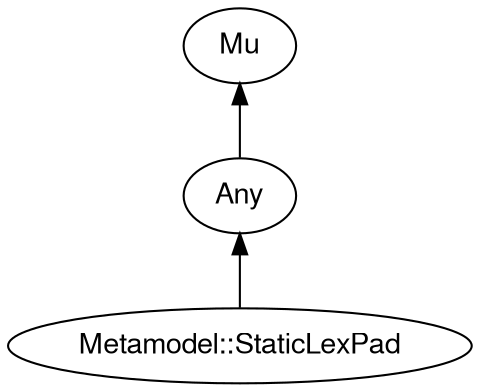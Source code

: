 digraph "perl6-type-graph" {
    rankdir=BT;
    splines=polyline;
    overlap=false; 
    // Types
    "Metamodel::StaticLexPad" [color="#000000", fontcolor="#000000", href="/type/Metamodel::StaticLexPad", fontname="FreeSans"];
    "Mu" [color="#000000", fontcolor="#000000", href="/type/Mu", fontname="FreeSans"];
    "Any" [color="#000000", fontcolor="#000000", href="/type/Any", fontname="FreeSans"];

    // Superclasses
    "Metamodel::StaticLexPad" -> "Any" [color="#000000"];
    "Any" -> "Mu" [color="#000000"];

    // Roles
}
